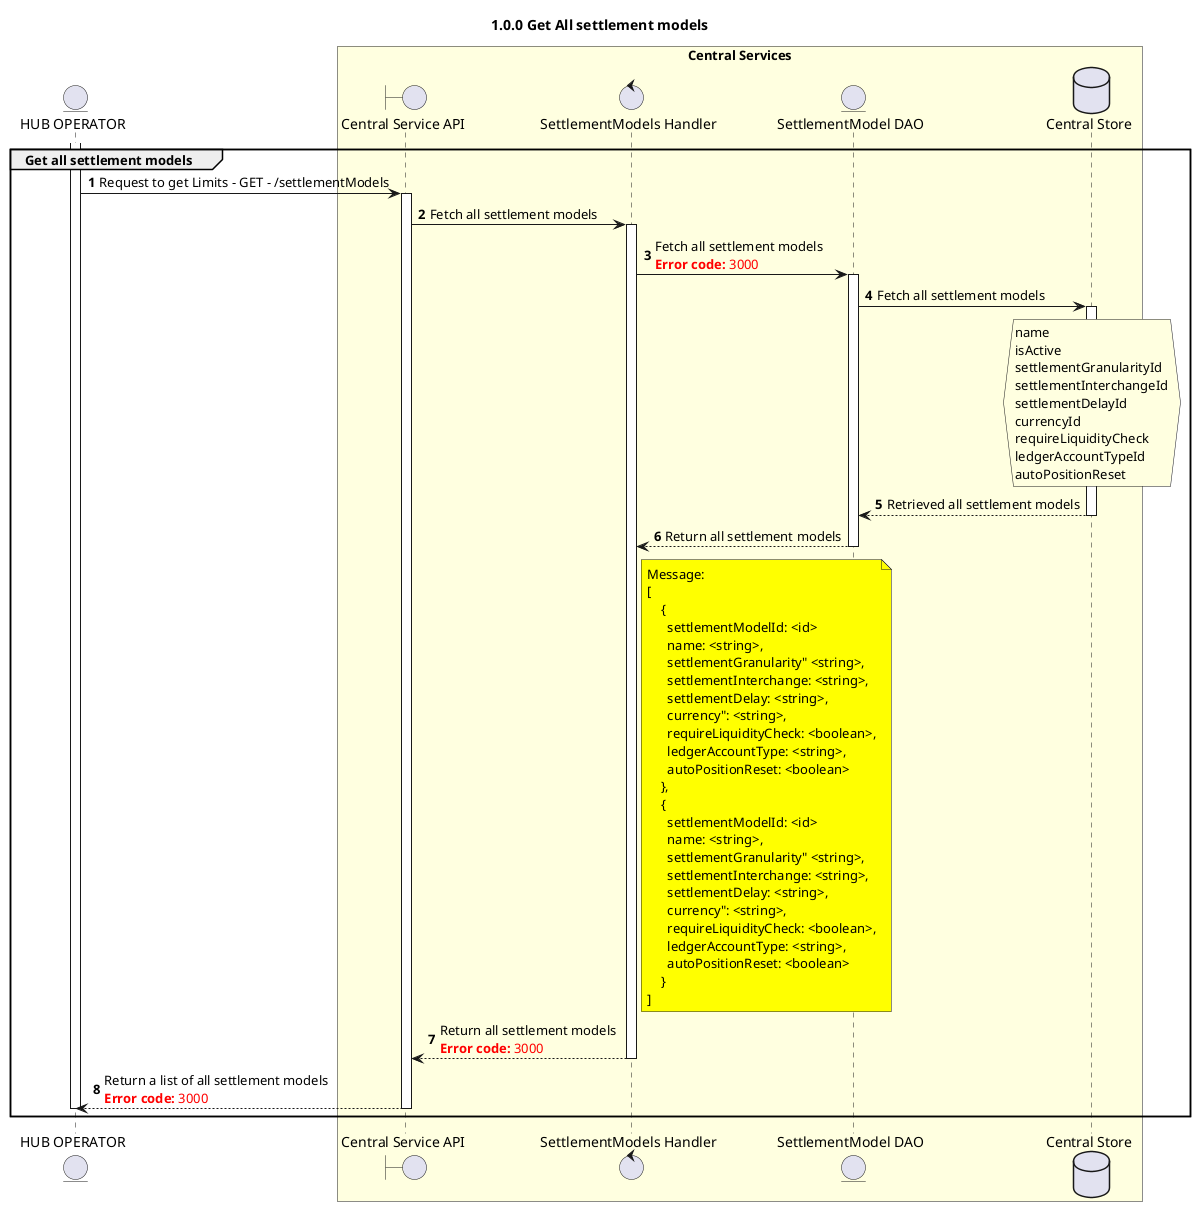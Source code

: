/'*****
 License
 --------------
 Copyright © 2017 Bill & Melinda Gates Foundation
 The Mojaloop files are made available by the Bill & Melinda Gates Foundation under the Apache License, Version 2.0 (the "License") and you may not use these files except in compliance with the License. You may obtain a copy of the License at
 http://www.apache.org/licenses/LICENSE-2.0
 Unless required by applicable law or agreed to in writing, the Mojaloop files are distributed on an "AS IS" BASIS, WITHOUT WARRANTIES OR CONDITIONS OF ANY KIND, either express or implied. See the License for the specific language governing permissions and limitations under the License.
 Contributors
 --------------
 This is the official list of the Mojaloop project contributors for this file.
 Names of the original copyright holders (individuals or organizations)
 should be listed with a '*' in the first column. People who have
 contributed from an organization can be listed under the organization
 that actually holds the copyright for their contributions (see the
 Gates Foundation organization for an example). Those individuals should have
 their names indented and be marked with a '-'. Email address can be added
 optionally within square brackets <email>.
 * Gates Foundation
 - Name Surname <name.surname@gatesfoundation.com>

 * Lazola Lucas <lazola.lucas@modusbox.com>
 --------------
 ******'/

@startuml
' declate title
title 1.0.0 Get All settlement models

autonumber


' Actor Keys:
' boundary - APIs/Interfaces, etc
' collections - Kafka Topics
' control - Kafka Consumers
' entity - Database Access Objects
' database - Database Persistance Store

' declare actors
entity "HUB OPERATOR" as OPERATOR
boundary "Central Service API" as CSAPI
control "SettlementModels Handler" as SETTLEMENTMODELS_HANDLER
entity "Central Service API" as CSAPI
entity "SettlementModel DAO" as SETTLEMENTMODELS_DAO
database "Central Store" as DB

box "Central Services" #LightYellow
participant CSAPI
participant SETTLEMENTMODELS_HANDLER
participant SETTLEMENTMODELS_DAO
participant DB
end box

' start flow

activate OPERATOR
group Get all settlement models
    OPERATOR -> CSAPI: Request to get Limits - GET - /settlementModels

    activate CSAPI
    CSAPI -> SETTLEMENTMODELS_HANDLER: Fetch all settlement models
    activate SETTLEMENTMODELS_HANDLER
        SETTLEMENTMODELS_HANDLER ->SETTLEMENTMODELS_DAO: Fetch all settlement models \n<color #FF0000><b>Error code:</b> 3000</color>
        activate SETTLEMENTMODELS_DAO
        SETTLEMENTMODELS_DAO ->DB: Fetch all settlement models

        activate DB
        hnote over DB #lightyellow
                name
                isActive
                settlementGranularityId
                settlementInterchangeId
                settlementDelayId
                currencyId
                requireLiquidityCheck
                ledgerAccountTypeId
                autoPositionReset
        end note
        DB --> SETTLEMENTMODELS_DAO: Retrieved all settlement models
        deactivate DB
        SETTLEMENTMODELS_DAO -->SETTLEMENTMODELS_HANDLER: Return all settlement models
        deactivate SETTLEMENTMODELS_DAO
        note right of SETTLEMENTMODELS_HANDLER #yellow
                Message:
                [   
                    {
                      settlementModelId: <id>
                      name: <string>,
                      settlementGranularity" <string>,
                      settlementInterchange: <string>,
                      settlementDelay: <string>,
                      currency": <string>,
                      requireLiquidityCheck: <boolean>,
                      ledgerAccountType: <string>,
                      autoPositionReset: <boolean>
                    },
                    {
                      settlementModelId: <id>
                      name: <string>,
                      settlementGranularity" <string>,
                      settlementInterchange: <string>,
                      settlementDelay: <string>,
                      currency": <string>,
                      requireLiquidityCheck: <boolean>,
                      ledgerAccountType: <string>,
                      autoPositionReset: <boolean>
                    }
                ]
        end note
        SETTLEMENTMODELS_HANDLER -->CSAPI: Return all settlement models \n<color #FF0000><b>Error code:</b> 3000</color>
        deactivate SETTLEMENTMODELS_HANDLER
        CSAPI -->OPERATOR: Return a list of all settlement models \n<color #FF0000><b>Error code:</b> 3000</color>

    deactivate CSAPI
    deactivate OPERATOR
end

@enduml
